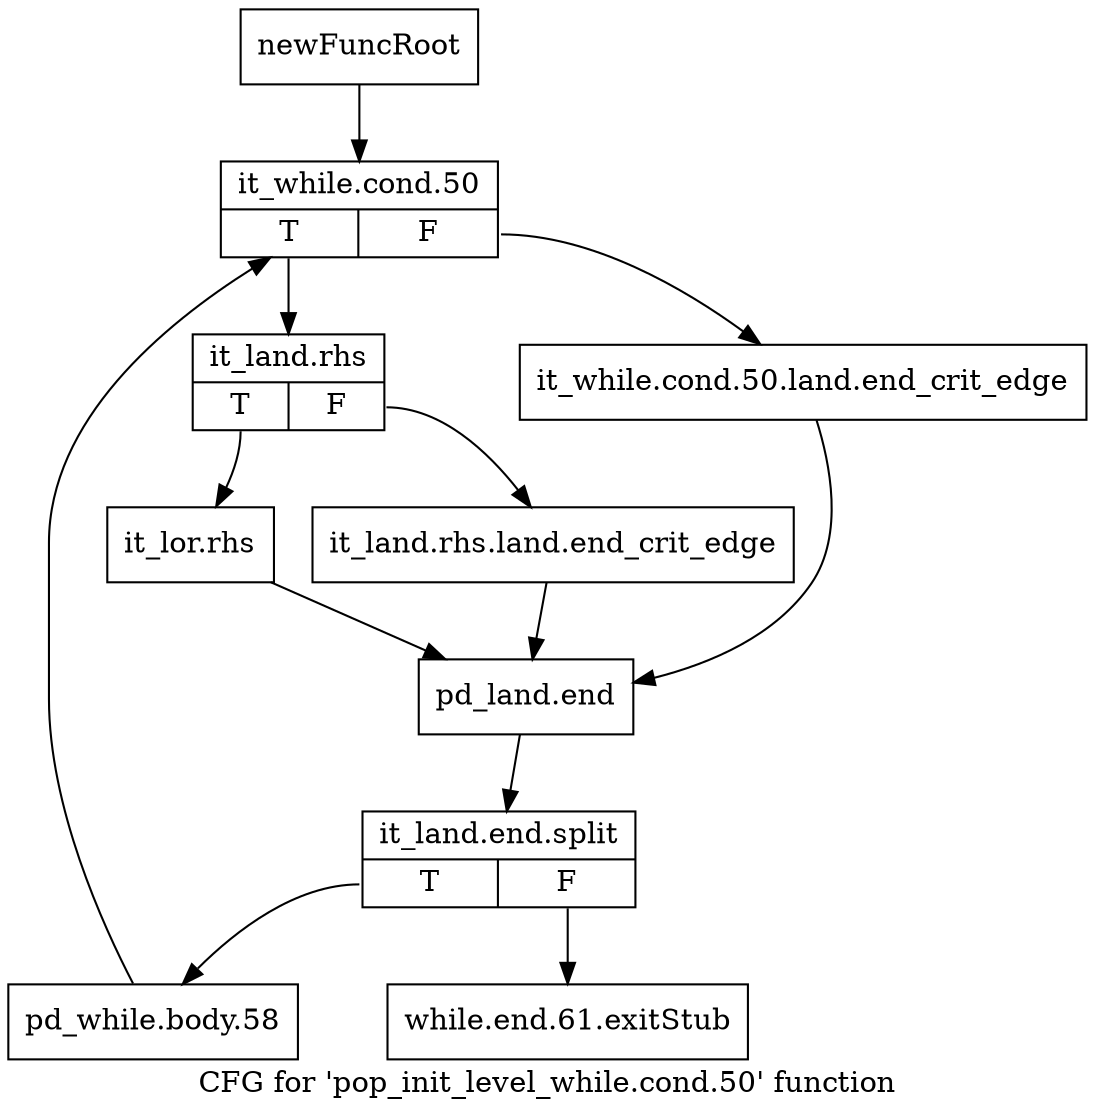 digraph "CFG for 'pop_init_level_while.cond.50' function" {
	label="CFG for 'pop_init_level_while.cond.50' function";

	Node0xa096380 [shape=record,label="{newFuncRoot}"];
	Node0xa096380 -> Node0xa096420;
	Node0xa0963d0 [shape=record,label="{while.end.61.exitStub}"];
	Node0xa096420 [shape=record,label="{it_while.cond.50|{<s0>T|<s1>F}}"];
	Node0xa096420:s0 -> Node0xa0964c0;
	Node0xa096420:s1 -> Node0xa096470;
	Node0xa096470 [shape=record,label="{it_while.cond.50.land.end_crit_edge}"];
	Node0xa096470 -> Node0xa0965b0;
	Node0xa0964c0 [shape=record,label="{it_land.rhs|{<s0>T|<s1>F}}"];
	Node0xa0964c0:s0 -> Node0xa096560;
	Node0xa0964c0:s1 -> Node0xa096510;
	Node0xa096510 [shape=record,label="{it_land.rhs.land.end_crit_edge}"];
	Node0xa096510 -> Node0xa0965b0;
	Node0xa096560 [shape=record,label="{it_lor.rhs}"];
	Node0xa096560 -> Node0xa0965b0;
	Node0xa0965b0 [shape=record,label="{pd_land.end}"];
	Node0xa0965b0 -> Node0xf049620;
	Node0xf049620 [shape=record,label="{it_land.end.split|{<s0>T|<s1>F}}"];
	Node0xf049620:s0 -> Node0xa096600;
	Node0xf049620:s1 -> Node0xa0963d0;
	Node0xa096600 [shape=record,label="{pd_while.body.58}"];
	Node0xa096600 -> Node0xa096420;
}
